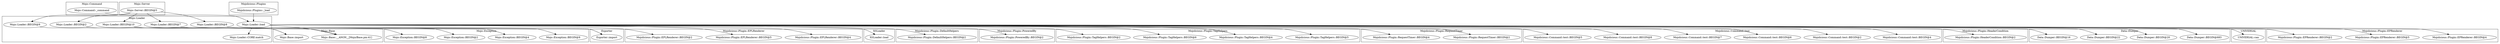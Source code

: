 digraph {
graph [overlap=false]
subgraph cluster_Mojolicious_Plugin_EPLRenderer {
	label="Mojolicious::Plugin::EPLRenderer";
	"Mojolicious::Plugin::EPLRenderer::BEGIN@5";
	"Mojolicious::Plugin::EPLRenderer::BEGIN@2";
	"Mojolicious::Plugin::EPLRenderer::BEGIN@4";
}
subgraph cluster_Mojo_Command {
	label="Mojo::Command";
	"Mojo::Command::_command";
}
subgraph cluster_XSLoader {
	label="XSLoader";
	"XSLoader::load";
}
subgraph cluster_Mojolicious_Plugin_DefaultHelpers {
	label="Mojolicious::Plugin::DefaultHelpers";
	"Mojolicious::Plugin::DefaultHelpers::BEGIN@2";
}
subgraph cluster_Exporter {
	label="Exporter";
	"Exporter::import";
}
subgraph cluster_Mojo_Server {
	label="Mojo::Server";
	"Mojo::Server::BEGIN@5";
}
subgraph cluster_Mojolicious_Plugin_PoweredBy {
	label="Mojolicious::Plugin::PoweredBy";
	"Mojolicious::Plugin::PoweredBy::BEGIN@2";
}
subgraph cluster_Mojolicious_Plugin_TagHelpers {
	label="Mojolicious::Plugin::TagHelpers";
	"Mojolicious::Plugin::TagHelpers::BEGIN@6";
	"Mojolicious::Plugin::TagHelpers::BEGIN@2";
	"Mojolicious::Plugin::TagHelpers::BEGIN@5";
	"Mojolicious::Plugin::TagHelpers::BEGIN@4";
}
subgraph cluster_Mojolicious_Plugin_RequestTimer {
	label="Mojolicious::Plugin::RequestTimer";
	"Mojolicious::Plugin::RequestTimer::BEGIN@2";
	"Mojolicious::Plugin::RequestTimer::BEGIN@4";
}
subgraph cluster_Mojolicious_Command_test {
	label="Mojolicious::Command::test";
	"Mojolicious::Command::test::BEGIN@8";
	"Mojolicious::Command::test::BEGIN@5";
	"Mojolicious::Command::test::BEGIN@4";
	"Mojolicious::Command::test::BEGIN@2";
	"Mojolicious::Command::test::BEGIN@6";
	"Mojolicious::Command::test::BEGIN@7";
}
subgraph cluster_Mojolicious_Plugin_HeaderCondition {
	label="Mojolicious::Plugin::HeaderCondition";
	"Mojolicious::Plugin::HeaderCondition::BEGIN@2";
}
subgraph cluster_Data_Dumper {
	label="Data::Dumper";
	"Data::Dumper::BEGIN@22";
	"Data::Dumper::BEGIN@16";
	"Data::Dumper::BEGIN@683";
	"Data::Dumper::BEGIN@20";
}
subgraph cluster_Mojo_Base {
	label="Mojo::Base";
	"Mojo::Base::__ANON__[Mojo/Base.pm:41]";
	"Mojo::Base::import";
}
subgraph cluster_Mojo_Loader {
	label="Mojo::Loader";
	"Mojo::Loader::CORE:match";
	"Mojo::Loader::BEGIN@2";
	"Mojo::Loader::BEGIN@9";
	"Mojo::Loader::BEGIN@10";
	"Mojo::Loader::BEGIN@8";
	"Mojo::Loader::load";
	"Mojo::Loader::BEGIN@7";
}
subgraph cluster_UNIVERSAL {
	label="UNIVERSAL";
	"UNIVERSAL::can";
}
subgraph cluster_Mojolicious_Plugins {
	label="Mojolicious::Plugins";
	"Mojolicious::Plugins::_load";
}
subgraph cluster_Mojo_Exception {
	label="Mojo::Exception";
	"Mojo::Exception::BEGIN@2";
	"Mojo::Exception::BEGIN@8";
	"Mojo::Exception::BEGIN@9";
	"Mojo::Exception::BEGIN@4";
}
subgraph cluster_Mojolicious_Plugin_EPRenderer {
	label="Mojolicious::Plugin::EPRenderer";
	"Mojolicious::Plugin::EPRenderer::BEGIN@5";
	"Mojolicious::Plugin::EPRenderer::BEGIN@2";
	"Mojolicious::Plugin::EPRenderer::BEGIN@4";
}
"Mojo::Loader::BEGIN@10" -> "Mojo::Exception::BEGIN@2";
"Mojo::Loader::BEGIN@10" -> "Mojo::Exception::BEGIN@4";
"Mojo::Loader::load" -> "Mojolicious::Command::test::BEGIN@8";
"Mojo::Loader::load" -> "Mojolicious::Plugin::DefaultHelpers::BEGIN@2";
"Mojo::Loader::BEGIN@8" -> "Exporter::import";
"Mojo::Loader::BEGIN@7" -> "Exporter::import";
"Mojo::Command::_command" -> "Mojo::Loader::load";
"Mojolicious::Plugins::_load" -> "Mojo::Loader::load";
"Mojo::Loader::load" -> "Mojolicious::Plugin::RequestTimer::BEGIN@4";
"Mojo::Loader::load" -> "Mojolicious::Plugin::EPRenderer::BEGIN@5";
"Mojo::Loader::load" -> "Mojolicious::Command::test::BEGIN@6";
"Mojo::Server::BEGIN@5" -> "Mojo::Loader::BEGIN@9";
"Mojo::Loader::load" -> "Mojolicious::Plugin::EPLRenderer::BEGIN@5";
"Mojo::Loader::load" -> "Data::Dumper::BEGIN@16";
"Mojo::Loader::load" -> "Mojolicious::Command::test::BEGIN@4";
"Mojo::Loader::load" -> "Data::Dumper::BEGIN@683";
"Mojo::Loader::load" -> "Mojolicious::Plugin::RequestTimer::BEGIN@2";
"Mojo::Loader::load" -> "Mojolicious::Plugin::EPRenderer::BEGIN@2";
"Mojo::Loader::load" -> "Mojolicious::Plugin::EPLRenderer::BEGIN@2";
"Mojo::Loader::load" -> "Mojolicious::Plugin::TagHelpers::BEGIN@6";
"Mojo::Loader::load" -> "Mojolicious::Plugin::TagHelpers::BEGIN@5";
"Mojo::Loader::load" -> "Mojo::Base::__ANON__[Mojo/Base.pm:41]";
"Mojo::Loader::BEGIN@10" -> "Mojo::Base::__ANON__[Mojo/Base.pm:41]";
"Mojo::Loader::load" -> "Mojolicious::Plugin::EPRenderer::BEGIN@4";
"Mojo::Loader::load" -> "XSLoader::load";
"Mojo::Loader::load" -> "Mojolicious::Command::test::BEGIN@2";
"Mojo::Server::BEGIN@5" -> "Mojo::Loader::BEGIN@8";
"Mojo::Loader::BEGIN@10" -> "Mojo::Exception::BEGIN@9";
"Mojo::Server::BEGIN@5" -> "Mojo::Loader::BEGIN@2";
"Mojo::Loader::load" -> "Data::Dumper::BEGIN@22";
"Mojo::Loader::load" -> "Mojolicious::Plugin::HeaderCondition::BEGIN@2";
"Mojo::Loader::BEGIN@9" -> "Mojo::Base::import";
"Mojo::Loader::BEGIN@2" -> "Mojo::Base::import";
"Mojo::Loader::BEGIN@10" -> "Mojo::Base::import";
"Mojo::Loader::load" -> "UNIVERSAL::can";
"Mojo::Loader::load" -> "Mojolicious::Command::test::BEGIN@7";
"Mojo::Loader::load" -> "Mojolicious::Command::test::BEGIN@5";
"Mojo::Server::BEGIN@5" -> "Mojo::Loader::BEGIN@10";
"Mojo::Loader::load" -> "Mojolicious::Plugin::TagHelpers::BEGIN@4";
"Mojo::Loader::load" -> "Mojolicious::Plugin::PoweredBy::BEGIN@2";
"Mojo::Loader::load" -> "Data::Dumper::BEGIN@20";
"Mojo::Loader::load" -> "Mojo::Loader::CORE:match";
"Mojo::Server::BEGIN@5" -> "Mojo::Loader::BEGIN@7";
"Mojo::Loader::load" -> "Mojolicious::Plugin::EPLRenderer::BEGIN@4";
"Mojo::Loader::load" -> "Mojolicious::Plugin::TagHelpers::BEGIN@2";
"Mojo::Loader::BEGIN@10" -> "Mojo::Exception::BEGIN@8";
}
